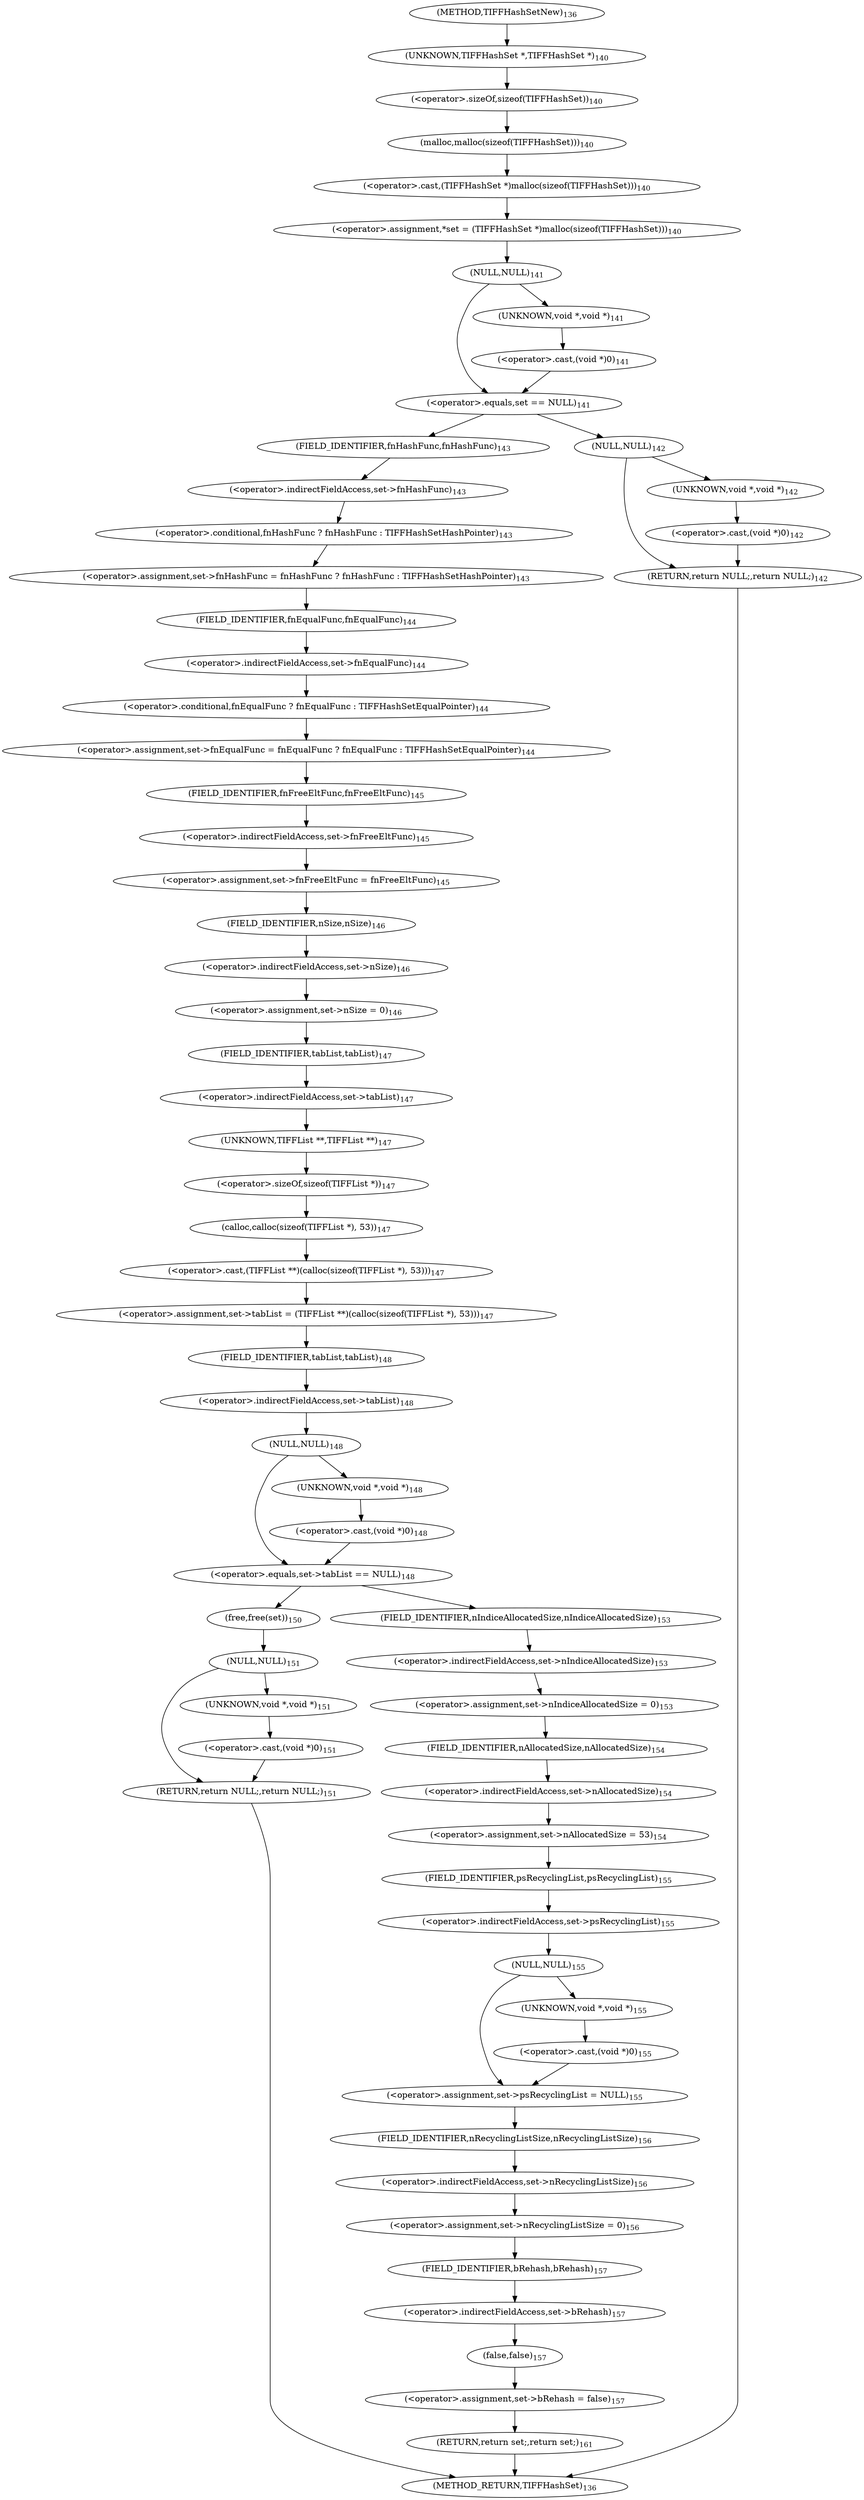 digraph "TIFFHashSetNew" {  
"4965" [label = <(&lt;operator&gt;.assignment,*set = (TIFFHashSet *)malloc(sizeof(TIFFHashSet)))<SUB>140</SUB>> ]
"4987" [label = <(&lt;operator&gt;.assignment,set-&gt;fnHashFunc = fnHashFunc ? fnHashFunc : TIFFHashSetHashPointer)<SUB>143</SUB>> ]
"4995" [label = <(&lt;operator&gt;.assignment,set-&gt;fnEqualFunc = fnEqualFunc ? fnEqualFunc : TIFFHashSetEqualPointer)<SUB>144</SUB>> ]
"5003" [label = <(&lt;operator&gt;.assignment,set-&gt;fnFreeEltFunc = fnFreeEltFunc)<SUB>145</SUB>> ]
"5008" [label = <(&lt;operator&gt;.assignment,set-&gt;nSize = 0)<SUB>146</SUB>> ]
"5013" [label = <(&lt;operator&gt;.assignment,set-&gt;tabList = (TIFFList **)(calloc(sizeof(TIFFList *), 53)))<SUB>147</SUB>> ]
"5042" [label = <(&lt;operator&gt;.assignment,set-&gt;nIndiceAllocatedSize = 0)<SUB>153</SUB>> ]
"5047" [label = <(&lt;operator&gt;.assignment,set-&gt;nAllocatedSize = 53)<SUB>154</SUB>> ]
"5052" [label = <(&lt;operator&gt;.assignment,set-&gt;psRecyclingList = NULL)<SUB>155</SUB>> ]
"5061" [label = <(&lt;operator&gt;.assignment,set-&gt;nRecyclingListSize = 0)<SUB>156</SUB>> ]
"5066" [label = <(&lt;operator&gt;.assignment,set-&gt;bRehash = false)<SUB>157</SUB>> ]
"5073" [label = <(RETURN,return set;,return set;)<SUB>161</SUB>> ]
"4967" [label = <(&lt;operator&gt;.cast,(TIFFHashSet *)malloc(sizeof(TIFFHashSet)))<SUB>140</SUB>> ]
"4973" [label = <(&lt;operator&gt;.equals,set == NULL)<SUB>141</SUB>> ]
"4988" [label = <(&lt;operator&gt;.indirectFieldAccess,set-&gt;fnHashFunc)<SUB>143</SUB>> ]
"4991" [label = <(&lt;operator&gt;.conditional,fnHashFunc ? fnHashFunc : TIFFHashSetHashPointer)<SUB>143</SUB>> ]
"4996" [label = <(&lt;operator&gt;.indirectFieldAccess,set-&gt;fnEqualFunc)<SUB>144</SUB>> ]
"4999" [label = <(&lt;operator&gt;.conditional,fnEqualFunc ? fnEqualFunc : TIFFHashSetEqualPointer)<SUB>144</SUB>> ]
"5004" [label = <(&lt;operator&gt;.indirectFieldAccess,set-&gt;fnFreeEltFunc)<SUB>145</SUB>> ]
"5009" [label = <(&lt;operator&gt;.indirectFieldAccess,set-&gt;nSize)<SUB>146</SUB>> ]
"5014" [label = <(&lt;operator&gt;.indirectFieldAccess,set-&gt;tabList)<SUB>147</SUB>> ]
"5017" [label = <(&lt;operator&gt;.cast,(TIFFList **)(calloc(sizeof(TIFFList *), 53)))<SUB>147</SUB>> ]
"5024" [label = <(&lt;operator&gt;.equals,set-&gt;tabList == NULL)<SUB>148</SUB>> ]
"5043" [label = <(&lt;operator&gt;.indirectFieldAccess,set-&gt;nIndiceAllocatedSize)<SUB>153</SUB>> ]
"5048" [label = <(&lt;operator&gt;.indirectFieldAccess,set-&gt;nAllocatedSize)<SUB>154</SUB>> ]
"5053" [label = <(&lt;operator&gt;.indirectFieldAccess,set-&gt;psRecyclingList)<SUB>155</SUB>> ]
"5056" [label = <(NULL,NULL)<SUB>155</SUB>> ]
"5062" [label = <(&lt;operator&gt;.indirectFieldAccess,set-&gt;nRecyclingListSize)<SUB>156</SUB>> ]
"5067" [label = <(&lt;operator&gt;.indirectFieldAccess,set-&gt;bRehash)<SUB>157</SUB>> ]
"5070" [label = <(false,false)<SUB>157</SUB>> ]
"4968" [label = <(UNKNOWN,TIFFHashSet *,TIFFHashSet *)<SUB>140</SUB>> ]
"4969" [label = <(malloc,malloc(sizeof(TIFFHashSet)))<SUB>140</SUB>> ]
"4975" [label = <(NULL,NULL)<SUB>141</SUB>> ]
"4981" [label = <(RETURN,return NULL;,return NULL;)<SUB>142</SUB>> ]
"4990" [label = <(FIELD_IDENTIFIER,fnHashFunc,fnHashFunc)<SUB>143</SUB>> ]
"4998" [label = <(FIELD_IDENTIFIER,fnEqualFunc,fnEqualFunc)<SUB>144</SUB>> ]
"5006" [label = <(FIELD_IDENTIFIER,fnFreeEltFunc,fnFreeEltFunc)<SUB>145</SUB>> ]
"5011" [label = <(FIELD_IDENTIFIER,nSize,nSize)<SUB>146</SUB>> ]
"5016" [label = <(FIELD_IDENTIFIER,tabList,tabList)<SUB>147</SUB>> ]
"5018" [label = <(UNKNOWN,TIFFList **,TIFFList **)<SUB>147</SUB>> ]
"5019" [label = <(calloc,calloc(sizeof(TIFFList *), 53))<SUB>147</SUB>> ]
"5025" [label = <(&lt;operator&gt;.indirectFieldAccess,set-&gt;tabList)<SUB>148</SUB>> ]
"5028" [label = <(NULL,NULL)<SUB>148</SUB>> ]
"5034" [label = <(free,free(set))<SUB>150</SUB>> ]
"5036" [label = <(RETURN,return NULL;,return NULL;)<SUB>151</SUB>> ]
"5045" [label = <(FIELD_IDENTIFIER,nIndiceAllocatedSize,nIndiceAllocatedSize)<SUB>153</SUB>> ]
"5050" [label = <(FIELD_IDENTIFIER,nAllocatedSize,nAllocatedSize)<SUB>154</SUB>> ]
"5055" [label = <(FIELD_IDENTIFIER,psRecyclingList,psRecyclingList)<SUB>155</SUB>> ]
"5064" [label = <(FIELD_IDENTIFIER,nRecyclingListSize,nRecyclingListSize)<SUB>156</SUB>> ]
"5069" [label = <(FIELD_IDENTIFIER,bRehash,bRehash)<SUB>157</SUB>> ]
"4970" [label = <(&lt;operator&gt;.sizeOf,sizeof(TIFFHashSet))<SUB>140</SUB>> ]
"4982" [label = <(NULL,NULL)<SUB>142</SUB>> ]
"5020" [label = <(&lt;operator&gt;.sizeOf,sizeof(TIFFList *))<SUB>147</SUB>> ]
"5027" [label = <(FIELD_IDENTIFIER,tabList,tabList)<SUB>148</SUB>> ]
"5037" [label = <(NULL,NULL)<SUB>151</SUB>> ]
"5058" [label = <(&lt;operator&gt;.cast,(void *)0)<SUB>155</SUB>> ]
"4977" [label = <(&lt;operator&gt;.cast,(void *)0)<SUB>141</SUB>> ]
"5030" [label = <(&lt;operator&gt;.cast,(void *)0)<SUB>148</SUB>> ]
"5059" [label = <(UNKNOWN,void *,void *)<SUB>155</SUB>> ]
"4978" [label = <(UNKNOWN,void *,void *)<SUB>141</SUB>> ]
"4984" [label = <(&lt;operator&gt;.cast,(void *)0)<SUB>142</SUB>> ]
"5031" [label = <(UNKNOWN,void *,void *)<SUB>148</SUB>> ]
"5039" [label = <(&lt;operator&gt;.cast,(void *)0)<SUB>151</SUB>> ]
"4985" [label = <(UNKNOWN,void *,void *)<SUB>142</SUB>> ]
"5040" [label = <(UNKNOWN,void *,void *)<SUB>151</SUB>> ]
"4959" [label = <(METHOD,TIFFHashSetNew)<SUB>136</SUB>> ]
"5075" [label = <(METHOD_RETURN,TIFFHashSet)<SUB>136</SUB>> ]
  "4965" -> "4975" 
  "4987" -> "4998" 
  "4995" -> "5006" 
  "5003" -> "5011" 
  "5008" -> "5016" 
  "5013" -> "5027" 
  "5042" -> "5050" 
  "5047" -> "5055" 
  "5052" -> "5064" 
  "5061" -> "5069" 
  "5066" -> "5073" 
  "5073" -> "5075" 
  "4967" -> "4965" 
  "4973" -> "4982" 
  "4973" -> "4990" 
  "4988" -> "4991" 
  "4991" -> "4987" 
  "4996" -> "4999" 
  "4999" -> "4995" 
  "5004" -> "5003" 
  "5009" -> "5008" 
  "5014" -> "5018" 
  "5017" -> "5013" 
  "5024" -> "5034" 
  "5024" -> "5045" 
  "5043" -> "5042" 
  "5048" -> "5047" 
  "5053" -> "5056" 
  "5056" -> "5059" 
  "5056" -> "5052" 
  "5062" -> "5061" 
  "5067" -> "5070" 
  "5070" -> "5066" 
  "4968" -> "4970" 
  "4969" -> "4967" 
  "4975" -> "4978" 
  "4975" -> "4973" 
  "4981" -> "5075" 
  "4990" -> "4988" 
  "4998" -> "4996" 
  "5006" -> "5004" 
  "5011" -> "5009" 
  "5016" -> "5014" 
  "5018" -> "5020" 
  "5019" -> "5017" 
  "5025" -> "5028" 
  "5028" -> "5031" 
  "5028" -> "5024" 
  "5034" -> "5037" 
  "5036" -> "5075" 
  "5045" -> "5043" 
  "5050" -> "5048" 
  "5055" -> "5053" 
  "5064" -> "5062" 
  "5069" -> "5067" 
  "4970" -> "4969" 
  "4982" -> "4985" 
  "4982" -> "4981" 
  "5020" -> "5019" 
  "5027" -> "5025" 
  "5037" -> "5040" 
  "5037" -> "5036" 
  "5058" -> "5052" 
  "4977" -> "4973" 
  "5030" -> "5024" 
  "5059" -> "5058" 
  "4978" -> "4977" 
  "4984" -> "4981" 
  "5031" -> "5030" 
  "5039" -> "5036" 
  "4985" -> "4984" 
  "5040" -> "5039" 
  "4959" -> "4968" 
}
